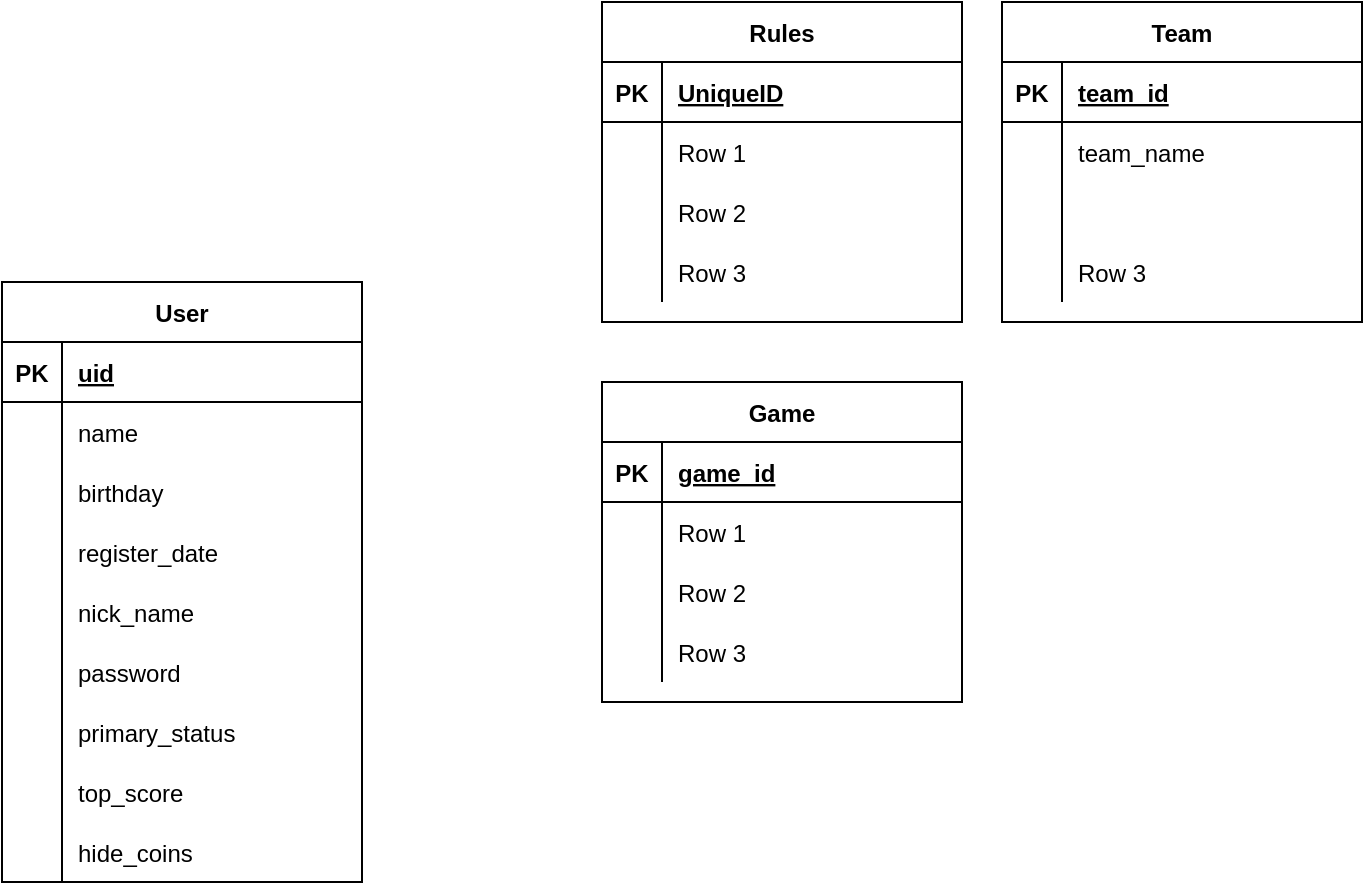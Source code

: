 <mxfile version="13.9.9" type="device"><diagram id="eQRUgBbH7Tvws3oCjeJv" name="Страница 1"><mxGraphModel dx="981" dy="567" grid="1" gridSize="10" guides="1" tooltips="1" connect="1" arrows="1" fold="1" page="1" pageScale="1" pageWidth="827" pageHeight="1169" math="0" shadow="0"><root><mxCell id="0"/><mxCell id="1" parent="0"/><mxCell id="xGG1MmYbpE4wqCJYP2gs-69" value="User" style="shape=table;startSize=30;container=1;collapsible=1;childLayout=tableLayout;fixedRows=1;rowLines=0;fontStyle=1;align=center;resizeLast=1;" vertex="1" parent="1"><mxGeometry x="100" y="170" width="180" height="300" as="geometry"><mxRectangle x="234" y="210" width="60" height="30" as="alternateBounds"/></mxGeometry></mxCell><mxCell id="xGG1MmYbpE4wqCJYP2gs-70" value="" style="shape=partialRectangle;collapsible=0;dropTarget=0;pointerEvents=0;fillColor=none;top=0;left=0;bottom=1;right=0;points=[[0,0.5],[1,0.5]];portConstraint=eastwest;" vertex="1" parent="xGG1MmYbpE4wqCJYP2gs-69"><mxGeometry y="30" width="180" height="30" as="geometry"/></mxCell><mxCell id="xGG1MmYbpE4wqCJYP2gs-71" value="PK" style="shape=partialRectangle;connectable=0;fillColor=none;top=0;left=0;bottom=0;right=0;fontStyle=1;overflow=hidden;" vertex="1" parent="xGG1MmYbpE4wqCJYP2gs-70"><mxGeometry width="30" height="30" as="geometry"/></mxCell><mxCell id="xGG1MmYbpE4wqCJYP2gs-72" value="uid" style="shape=partialRectangle;connectable=0;fillColor=none;top=0;left=0;bottom=0;right=0;align=left;spacingLeft=6;fontStyle=5;overflow=hidden;" vertex="1" parent="xGG1MmYbpE4wqCJYP2gs-70"><mxGeometry x="30" width="150" height="30" as="geometry"/></mxCell><mxCell id="xGG1MmYbpE4wqCJYP2gs-73" value="" style="shape=partialRectangle;collapsible=0;dropTarget=0;pointerEvents=0;fillColor=none;top=0;left=0;bottom=0;right=0;points=[[0,0.5],[1,0.5]];portConstraint=eastwest;" vertex="1" parent="xGG1MmYbpE4wqCJYP2gs-69"><mxGeometry y="60" width="180" height="30" as="geometry"/></mxCell><mxCell id="xGG1MmYbpE4wqCJYP2gs-74" value="" style="shape=partialRectangle;connectable=0;fillColor=none;top=0;left=0;bottom=0;right=0;editable=1;overflow=hidden;" vertex="1" parent="xGG1MmYbpE4wqCJYP2gs-73"><mxGeometry width="30" height="30" as="geometry"/></mxCell><mxCell id="xGG1MmYbpE4wqCJYP2gs-75" value="name" style="shape=partialRectangle;connectable=0;fillColor=none;top=0;left=0;bottom=0;right=0;align=left;spacingLeft=6;overflow=hidden;" vertex="1" parent="xGG1MmYbpE4wqCJYP2gs-73"><mxGeometry x="30" width="150" height="30" as="geometry"/></mxCell><mxCell id="xGG1MmYbpE4wqCJYP2gs-76" value="" style="shape=partialRectangle;collapsible=0;dropTarget=0;pointerEvents=0;fillColor=none;top=0;left=0;bottom=0;right=0;points=[[0,0.5],[1,0.5]];portConstraint=eastwest;" vertex="1" parent="xGG1MmYbpE4wqCJYP2gs-69"><mxGeometry y="90" width="180" height="30" as="geometry"/></mxCell><mxCell id="xGG1MmYbpE4wqCJYP2gs-77" value="" style="shape=partialRectangle;connectable=0;fillColor=none;top=0;left=0;bottom=0;right=0;editable=1;overflow=hidden;" vertex="1" parent="xGG1MmYbpE4wqCJYP2gs-76"><mxGeometry width="30" height="30" as="geometry"/></mxCell><mxCell id="xGG1MmYbpE4wqCJYP2gs-78" value="birthday" style="shape=partialRectangle;connectable=0;fillColor=none;top=0;left=0;bottom=0;right=0;align=left;spacingLeft=6;overflow=hidden;" vertex="1" parent="xGG1MmYbpE4wqCJYP2gs-76"><mxGeometry x="30" width="150" height="30" as="geometry"/></mxCell><mxCell id="xGG1MmYbpE4wqCJYP2gs-93" style="shape=partialRectangle;collapsible=0;dropTarget=0;pointerEvents=0;fillColor=none;top=0;left=0;bottom=0;right=0;points=[[0,0.5],[1,0.5]];portConstraint=eastwest;" vertex="1" parent="xGG1MmYbpE4wqCJYP2gs-69"><mxGeometry y="120" width="180" height="30" as="geometry"/></mxCell><mxCell id="xGG1MmYbpE4wqCJYP2gs-94" style="shape=partialRectangle;connectable=0;fillColor=none;top=0;left=0;bottom=0;right=0;editable=1;overflow=hidden;" vertex="1" parent="xGG1MmYbpE4wqCJYP2gs-93"><mxGeometry width="30" height="30" as="geometry"/></mxCell><mxCell id="xGG1MmYbpE4wqCJYP2gs-95" value="register_date" style="shape=partialRectangle;connectable=0;fillColor=none;top=0;left=0;bottom=0;right=0;align=left;spacingLeft=6;overflow=hidden;" vertex="1" parent="xGG1MmYbpE4wqCJYP2gs-93"><mxGeometry x="30" width="150" height="30" as="geometry"/></mxCell><mxCell id="xGG1MmYbpE4wqCJYP2gs-79" value="" style="shape=partialRectangle;collapsible=0;dropTarget=0;pointerEvents=0;fillColor=none;top=0;left=0;bottom=0;right=0;points=[[0,0.5],[1,0.5]];portConstraint=eastwest;" vertex="1" parent="xGG1MmYbpE4wqCJYP2gs-69"><mxGeometry y="150" width="180" height="30" as="geometry"/></mxCell><mxCell id="xGG1MmYbpE4wqCJYP2gs-80" value="" style="shape=partialRectangle;connectable=0;fillColor=none;top=0;left=0;bottom=0;right=0;editable=1;overflow=hidden;" vertex="1" parent="xGG1MmYbpE4wqCJYP2gs-79"><mxGeometry width="30" height="30" as="geometry"/></mxCell><mxCell id="xGG1MmYbpE4wqCJYP2gs-81" value="nick_name" style="shape=partialRectangle;connectable=0;fillColor=none;top=0;left=0;bottom=0;right=0;align=left;spacingLeft=6;overflow=hidden;" vertex="1" parent="xGG1MmYbpE4wqCJYP2gs-79"><mxGeometry x="30" width="150" height="30" as="geometry"/></mxCell><mxCell id="xGG1MmYbpE4wqCJYP2gs-90" style="shape=partialRectangle;collapsible=0;dropTarget=0;pointerEvents=0;fillColor=none;top=0;left=0;bottom=0;right=0;points=[[0,0.5],[1,0.5]];portConstraint=eastwest;" vertex="1" parent="xGG1MmYbpE4wqCJYP2gs-69"><mxGeometry y="180" width="180" height="30" as="geometry"/></mxCell><mxCell id="xGG1MmYbpE4wqCJYP2gs-91" style="shape=partialRectangle;connectable=0;fillColor=none;top=0;left=0;bottom=0;right=0;editable=1;overflow=hidden;" vertex="1" parent="xGG1MmYbpE4wqCJYP2gs-90"><mxGeometry width="30" height="30" as="geometry"/></mxCell><mxCell id="xGG1MmYbpE4wqCJYP2gs-92" value="password" style="shape=partialRectangle;connectable=0;fillColor=none;top=0;left=0;bottom=0;right=0;align=left;spacingLeft=6;overflow=hidden;" vertex="1" parent="xGG1MmYbpE4wqCJYP2gs-90"><mxGeometry x="30" width="150" height="30" as="geometry"/></mxCell><mxCell id="xGG1MmYbpE4wqCJYP2gs-87" style="shape=partialRectangle;collapsible=0;dropTarget=0;pointerEvents=0;fillColor=none;top=0;left=0;bottom=0;right=0;points=[[0,0.5],[1,0.5]];portConstraint=eastwest;" vertex="1" parent="xGG1MmYbpE4wqCJYP2gs-69"><mxGeometry y="210" width="180" height="30" as="geometry"/></mxCell><mxCell id="xGG1MmYbpE4wqCJYP2gs-88" style="shape=partialRectangle;connectable=0;fillColor=none;top=0;left=0;bottom=0;right=0;editable=1;overflow=hidden;" vertex="1" parent="xGG1MmYbpE4wqCJYP2gs-87"><mxGeometry width="30" height="30" as="geometry"/></mxCell><mxCell id="xGG1MmYbpE4wqCJYP2gs-89" value="primary_status" style="shape=partialRectangle;connectable=0;fillColor=none;top=0;left=0;bottom=0;right=0;align=left;spacingLeft=6;overflow=hidden;" vertex="1" parent="xGG1MmYbpE4wqCJYP2gs-87"><mxGeometry x="30" width="150" height="30" as="geometry"/></mxCell><mxCell id="xGG1MmYbpE4wqCJYP2gs-96" style="shape=partialRectangle;collapsible=0;dropTarget=0;pointerEvents=0;fillColor=none;top=0;left=0;bottom=0;right=0;points=[[0,0.5],[1,0.5]];portConstraint=eastwest;" vertex="1" parent="xGG1MmYbpE4wqCJYP2gs-69"><mxGeometry y="240" width="180" height="30" as="geometry"/></mxCell><mxCell id="xGG1MmYbpE4wqCJYP2gs-97" style="shape=partialRectangle;connectable=0;fillColor=none;top=0;left=0;bottom=0;right=0;editable=1;overflow=hidden;" vertex="1" parent="xGG1MmYbpE4wqCJYP2gs-96"><mxGeometry width="30" height="30" as="geometry"/></mxCell><mxCell id="xGG1MmYbpE4wqCJYP2gs-98" value="top_score" style="shape=partialRectangle;connectable=0;fillColor=none;top=0;left=0;bottom=0;right=0;align=left;spacingLeft=6;overflow=hidden;" vertex="1" parent="xGG1MmYbpE4wqCJYP2gs-96"><mxGeometry x="30" width="150" height="30" as="geometry"/></mxCell><mxCell id="xGG1MmYbpE4wqCJYP2gs-99" style="shape=partialRectangle;collapsible=0;dropTarget=0;pointerEvents=0;fillColor=none;top=0;left=0;bottom=0;right=0;points=[[0,0.5],[1,0.5]];portConstraint=eastwest;" vertex="1" parent="xGG1MmYbpE4wqCJYP2gs-69"><mxGeometry y="270" width="180" height="30" as="geometry"/></mxCell><mxCell id="xGG1MmYbpE4wqCJYP2gs-100" style="shape=partialRectangle;connectable=0;fillColor=none;top=0;left=0;bottom=0;right=0;editable=1;overflow=hidden;" vertex="1" parent="xGG1MmYbpE4wqCJYP2gs-99"><mxGeometry width="30" height="30" as="geometry"/></mxCell><mxCell id="xGG1MmYbpE4wqCJYP2gs-101" value="hide_coins" style="shape=partialRectangle;connectable=0;fillColor=none;top=0;left=0;bottom=0;right=0;align=left;spacingLeft=6;overflow=hidden;" vertex="1" parent="xGG1MmYbpE4wqCJYP2gs-99"><mxGeometry x="30" width="150" height="30" as="geometry"/></mxCell><mxCell id="xGG1MmYbpE4wqCJYP2gs-102" value="Game" style="shape=table;startSize=30;container=1;collapsible=1;childLayout=tableLayout;fixedRows=1;rowLines=0;fontStyle=1;align=center;resizeLast=1;rounded=0;" vertex="1" parent="1"><mxGeometry x="400" y="220" width="180" height="160" as="geometry"/></mxCell><mxCell id="xGG1MmYbpE4wqCJYP2gs-103" value="" style="shape=partialRectangle;collapsible=0;dropTarget=0;pointerEvents=0;fillColor=none;top=0;left=0;bottom=1;right=0;points=[[0,0.5],[1,0.5]];portConstraint=eastwest;" vertex="1" parent="xGG1MmYbpE4wqCJYP2gs-102"><mxGeometry y="30" width="180" height="30" as="geometry"/></mxCell><mxCell id="xGG1MmYbpE4wqCJYP2gs-104" value="PK" style="shape=partialRectangle;connectable=0;fillColor=none;top=0;left=0;bottom=0;right=0;fontStyle=1;overflow=hidden;" vertex="1" parent="xGG1MmYbpE4wqCJYP2gs-103"><mxGeometry width="30" height="30" as="geometry"/></mxCell><mxCell id="xGG1MmYbpE4wqCJYP2gs-105" value="game_id" style="shape=partialRectangle;connectable=0;fillColor=none;top=0;left=0;bottom=0;right=0;align=left;spacingLeft=6;fontStyle=5;overflow=hidden;" vertex="1" parent="xGG1MmYbpE4wqCJYP2gs-103"><mxGeometry x="30" width="150" height="30" as="geometry"/></mxCell><mxCell id="xGG1MmYbpE4wqCJYP2gs-106" value="" style="shape=partialRectangle;collapsible=0;dropTarget=0;pointerEvents=0;fillColor=none;top=0;left=0;bottom=0;right=0;points=[[0,0.5],[1,0.5]];portConstraint=eastwest;" vertex="1" parent="xGG1MmYbpE4wqCJYP2gs-102"><mxGeometry y="60" width="180" height="30" as="geometry"/></mxCell><mxCell id="xGG1MmYbpE4wqCJYP2gs-107" value="" style="shape=partialRectangle;connectable=0;fillColor=none;top=0;left=0;bottom=0;right=0;editable=1;overflow=hidden;" vertex="1" parent="xGG1MmYbpE4wqCJYP2gs-106"><mxGeometry width="30" height="30" as="geometry"/></mxCell><mxCell id="xGG1MmYbpE4wqCJYP2gs-108" value="Row 1" style="shape=partialRectangle;connectable=0;fillColor=none;top=0;left=0;bottom=0;right=0;align=left;spacingLeft=6;overflow=hidden;" vertex="1" parent="xGG1MmYbpE4wqCJYP2gs-106"><mxGeometry x="30" width="150" height="30" as="geometry"/></mxCell><mxCell id="xGG1MmYbpE4wqCJYP2gs-109" value="" style="shape=partialRectangle;collapsible=0;dropTarget=0;pointerEvents=0;fillColor=none;top=0;left=0;bottom=0;right=0;points=[[0,0.5],[1,0.5]];portConstraint=eastwest;" vertex="1" parent="xGG1MmYbpE4wqCJYP2gs-102"><mxGeometry y="90" width="180" height="30" as="geometry"/></mxCell><mxCell id="xGG1MmYbpE4wqCJYP2gs-110" value="" style="shape=partialRectangle;connectable=0;fillColor=none;top=0;left=0;bottom=0;right=0;editable=1;overflow=hidden;" vertex="1" parent="xGG1MmYbpE4wqCJYP2gs-109"><mxGeometry width="30" height="30" as="geometry"/></mxCell><mxCell id="xGG1MmYbpE4wqCJYP2gs-111" value="Row 2" style="shape=partialRectangle;connectable=0;fillColor=none;top=0;left=0;bottom=0;right=0;align=left;spacingLeft=6;overflow=hidden;" vertex="1" parent="xGG1MmYbpE4wqCJYP2gs-109"><mxGeometry x="30" width="150" height="30" as="geometry"/></mxCell><mxCell id="xGG1MmYbpE4wqCJYP2gs-112" value="" style="shape=partialRectangle;collapsible=0;dropTarget=0;pointerEvents=0;fillColor=none;top=0;left=0;bottom=0;right=0;points=[[0,0.5],[1,0.5]];portConstraint=eastwest;" vertex="1" parent="xGG1MmYbpE4wqCJYP2gs-102"><mxGeometry y="120" width="180" height="30" as="geometry"/></mxCell><mxCell id="xGG1MmYbpE4wqCJYP2gs-113" value="" style="shape=partialRectangle;connectable=0;fillColor=none;top=0;left=0;bottom=0;right=0;editable=1;overflow=hidden;" vertex="1" parent="xGG1MmYbpE4wqCJYP2gs-112"><mxGeometry width="30" height="30" as="geometry"/></mxCell><mxCell id="xGG1MmYbpE4wqCJYP2gs-114" value="Row 3" style="shape=partialRectangle;connectable=0;fillColor=none;top=0;left=0;bottom=0;right=0;align=left;spacingLeft=6;overflow=hidden;" vertex="1" parent="xGG1MmYbpE4wqCJYP2gs-112"><mxGeometry x="30" width="150" height="30" as="geometry"/></mxCell><mxCell id="xGG1MmYbpE4wqCJYP2gs-115" value="Rules" style="shape=table;startSize=30;container=1;collapsible=1;childLayout=tableLayout;fixedRows=1;rowLines=0;fontStyle=1;align=center;resizeLast=1;" vertex="1" parent="1"><mxGeometry x="400" y="30" width="180" height="160" as="geometry"/></mxCell><mxCell id="xGG1MmYbpE4wqCJYP2gs-116" value="" style="shape=partialRectangle;collapsible=0;dropTarget=0;pointerEvents=0;fillColor=none;top=0;left=0;bottom=1;right=0;points=[[0,0.5],[1,0.5]];portConstraint=eastwest;" vertex="1" parent="xGG1MmYbpE4wqCJYP2gs-115"><mxGeometry y="30" width="180" height="30" as="geometry"/></mxCell><mxCell id="xGG1MmYbpE4wqCJYP2gs-117" value="PK" style="shape=partialRectangle;connectable=0;fillColor=none;top=0;left=0;bottom=0;right=0;fontStyle=1;overflow=hidden;" vertex="1" parent="xGG1MmYbpE4wqCJYP2gs-116"><mxGeometry width="30" height="30" as="geometry"/></mxCell><mxCell id="xGG1MmYbpE4wqCJYP2gs-118" value="UniqueID" style="shape=partialRectangle;connectable=0;fillColor=none;top=0;left=0;bottom=0;right=0;align=left;spacingLeft=6;fontStyle=5;overflow=hidden;" vertex="1" parent="xGG1MmYbpE4wqCJYP2gs-116"><mxGeometry x="30" width="150" height="30" as="geometry"/></mxCell><mxCell id="xGG1MmYbpE4wqCJYP2gs-119" value="" style="shape=partialRectangle;collapsible=0;dropTarget=0;pointerEvents=0;fillColor=none;top=0;left=0;bottom=0;right=0;points=[[0,0.5],[1,0.5]];portConstraint=eastwest;" vertex="1" parent="xGG1MmYbpE4wqCJYP2gs-115"><mxGeometry y="60" width="180" height="30" as="geometry"/></mxCell><mxCell id="xGG1MmYbpE4wqCJYP2gs-120" value="" style="shape=partialRectangle;connectable=0;fillColor=none;top=0;left=0;bottom=0;right=0;editable=1;overflow=hidden;" vertex="1" parent="xGG1MmYbpE4wqCJYP2gs-119"><mxGeometry width="30" height="30" as="geometry"/></mxCell><mxCell id="xGG1MmYbpE4wqCJYP2gs-121" value="Row 1" style="shape=partialRectangle;connectable=0;fillColor=none;top=0;left=0;bottom=0;right=0;align=left;spacingLeft=6;overflow=hidden;" vertex="1" parent="xGG1MmYbpE4wqCJYP2gs-119"><mxGeometry x="30" width="150" height="30" as="geometry"/></mxCell><mxCell id="xGG1MmYbpE4wqCJYP2gs-122" value="" style="shape=partialRectangle;collapsible=0;dropTarget=0;pointerEvents=0;fillColor=none;top=0;left=0;bottom=0;right=0;points=[[0,0.5],[1,0.5]];portConstraint=eastwest;" vertex="1" parent="xGG1MmYbpE4wqCJYP2gs-115"><mxGeometry y="90" width="180" height="30" as="geometry"/></mxCell><mxCell id="xGG1MmYbpE4wqCJYP2gs-123" value="" style="shape=partialRectangle;connectable=0;fillColor=none;top=0;left=0;bottom=0;right=0;editable=1;overflow=hidden;" vertex="1" parent="xGG1MmYbpE4wqCJYP2gs-122"><mxGeometry width="30" height="30" as="geometry"/></mxCell><mxCell id="xGG1MmYbpE4wqCJYP2gs-124" value="Row 2" style="shape=partialRectangle;connectable=0;fillColor=none;top=0;left=0;bottom=0;right=0;align=left;spacingLeft=6;overflow=hidden;" vertex="1" parent="xGG1MmYbpE4wqCJYP2gs-122"><mxGeometry x="30" width="150" height="30" as="geometry"/></mxCell><mxCell id="xGG1MmYbpE4wqCJYP2gs-125" value="" style="shape=partialRectangle;collapsible=0;dropTarget=0;pointerEvents=0;fillColor=none;top=0;left=0;bottom=0;right=0;points=[[0,0.5],[1,0.5]];portConstraint=eastwest;" vertex="1" parent="xGG1MmYbpE4wqCJYP2gs-115"><mxGeometry y="120" width="180" height="30" as="geometry"/></mxCell><mxCell id="xGG1MmYbpE4wqCJYP2gs-126" value="" style="shape=partialRectangle;connectable=0;fillColor=none;top=0;left=0;bottom=0;right=0;editable=1;overflow=hidden;" vertex="1" parent="xGG1MmYbpE4wqCJYP2gs-125"><mxGeometry width="30" height="30" as="geometry"/></mxCell><mxCell id="xGG1MmYbpE4wqCJYP2gs-127" value="Row 3" style="shape=partialRectangle;connectable=0;fillColor=none;top=0;left=0;bottom=0;right=0;align=left;spacingLeft=6;overflow=hidden;" vertex="1" parent="xGG1MmYbpE4wqCJYP2gs-125"><mxGeometry x="30" width="150" height="30" as="geometry"/></mxCell><mxCell id="xGG1MmYbpE4wqCJYP2gs-128" value="Team" style="shape=table;startSize=30;container=1;collapsible=1;childLayout=tableLayout;fixedRows=1;rowLines=0;fontStyle=1;align=center;resizeLast=1;" vertex="1" parent="1"><mxGeometry x="600" y="30" width="180" height="160" as="geometry"/></mxCell><mxCell id="xGG1MmYbpE4wqCJYP2gs-129" value="" style="shape=partialRectangle;collapsible=0;dropTarget=0;pointerEvents=0;fillColor=none;top=0;left=0;bottom=1;right=0;points=[[0,0.5],[1,0.5]];portConstraint=eastwest;" vertex="1" parent="xGG1MmYbpE4wqCJYP2gs-128"><mxGeometry y="30" width="180" height="30" as="geometry"/></mxCell><mxCell id="xGG1MmYbpE4wqCJYP2gs-130" value="PK" style="shape=partialRectangle;connectable=0;fillColor=none;top=0;left=0;bottom=0;right=0;fontStyle=1;overflow=hidden;" vertex="1" parent="xGG1MmYbpE4wqCJYP2gs-129"><mxGeometry width="30" height="30" as="geometry"/></mxCell><mxCell id="xGG1MmYbpE4wqCJYP2gs-131" value="team_id" style="shape=partialRectangle;connectable=0;fillColor=none;top=0;left=0;bottom=0;right=0;align=left;spacingLeft=6;fontStyle=5;overflow=hidden;" vertex="1" parent="xGG1MmYbpE4wqCJYP2gs-129"><mxGeometry x="30" width="150" height="30" as="geometry"/></mxCell><mxCell id="xGG1MmYbpE4wqCJYP2gs-132" value="" style="shape=partialRectangle;collapsible=0;dropTarget=0;pointerEvents=0;fillColor=none;top=0;left=0;bottom=0;right=0;points=[[0,0.5],[1,0.5]];portConstraint=eastwest;" vertex="1" parent="xGG1MmYbpE4wqCJYP2gs-128"><mxGeometry y="60" width="180" height="30" as="geometry"/></mxCell><mxCell id="xGG1MmYbpE4wqCJYP2gs-133" value="" style="shape=partialRectangle;connectable=0;fillColor=none;top=0;left=0;bottom=0;right=0;editable=1;overflow=hidden;" vertex="1" parent="xGG1MmYbpE4wqCJYP2gs-132"><mxGeometry width="30" height="30" as="geometry"/></mxCell><mxCell id="xGG1MmYbpE4wqCJYP2gs-134" value="team_name" style="shape=partialRectangle;connectable=0;fillColor=none;top=0;left=0;bottom=0;right=0;align=left;spacingLeft=6;overflow=hidden;" vertex="1" parent="xGG1MmYbpE4wqCJYP2gs-132"><mxGeometry x="30" width="150" height="30" as="geometry"/></mxCell><mxCell id="xGG1MmYbpE4wqCJYP2gs-135" value="" style="shape=partialRectangle;collapsible=0;dropTarget=0;pointerEvents=0;fillColor=none;top=0;left=0;bottom=0;right=0;points=[[0,0.5],[1,0.5]];portConstraint=eastwest;" vertex="1" parent="xGG1MmYbpE4wqCJYP2gs-128"><mxGeometry y="90" width="180" height="30" as="geometry"/></mxCell><mxCell id="xGG1MmYbpE4wqCJYP2gs-136" value="" style="shape=partialRectangle;connectable=0;fillColor=none;top=0;left=0;bottom=0;right=0;editable=1;overflow=hidden;" vertex="1" parent="xGG1MmYbpE4wqCJYP2gs-135"><mxGeometry width="30" height="30" as="geometry"/></mxCell><mxCell id="xGG1MmYbpE4wqCJYP2gs-137" value="" style="shape=partialRectangle;connectable=0;fillColor=none;top=0;left=0;bottom=0;right=0;align=left;spacingLeft=6;overflow=hidden;" vertex="1" parent="xGG1MmYbpE4wqCJYP2gs-135"><mxGeometry x="30" width="150" height="30" as="geometry"/></mxCell><mxCell id="xGG1MmYbpE4wqCJYP2gs-138" value="" style="shape=partialRectangle;collapsible=0;dropTarget=0;pointerEvents=0;fillColor=none;top=0;left=0;bottom=0;right=0;points=[[0,0.5],[1,0.5]];portConstraint=eastwest;" vertex="1" parent="xGG1MmYbpE4wqCJYP2gs-128"><mxGeometry y="120" width="180" height="30" as="geometry"/></mxCell><mxCell id="xGG1MmYbpE4wqCJYP2gs-139" value="" style="shape=partialRectangle;connectable=0;fillColor=none;top=0;left=0;bottom=0;right=0;editable=1;overflow=hidden;" vertex="1" parent="xGG1MmYbpE4wqCJYP2gs-138"><mxGeometry width="30" height="30" as="geometry"/></mxCell><mxCell id="xGG1MmYbpE4wqCJYP2gs-140" value="Row 3" style="shape=partialRectangle;connectable=0;fillColor=none;top=0;left=0;bottom=0;right=0;align=left;spacingLeft=6;overflow=hidden;" vertex="1" parent="xGG1MmYbpE4wqCJYP2gs-138"><mxGeometry x="30" width="150" height="30" as="geometry"/></mxCell></root></mxGraphModel></diagram></mxfile>